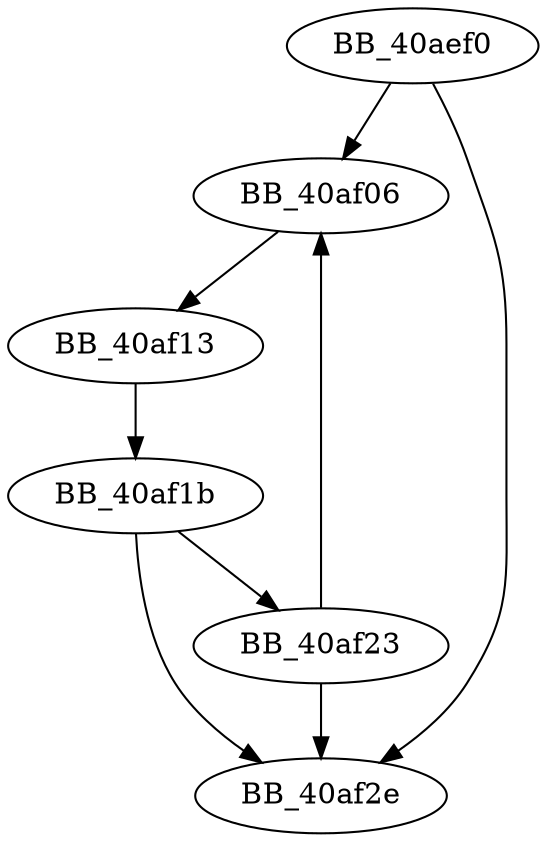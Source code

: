DiGraph sub_40AEF0{
BB_40aef0->BB_40af06
BB_40aef0->BB_40af2e
BB_40af06->BB_40af13
BB_40af13->BB_40af1b
BB_40af1b->BB_40af23
BB_40af1b->BB_40af2e
BB_40af23->BB_40af06
BB_40af23->BB_40af2e
}
